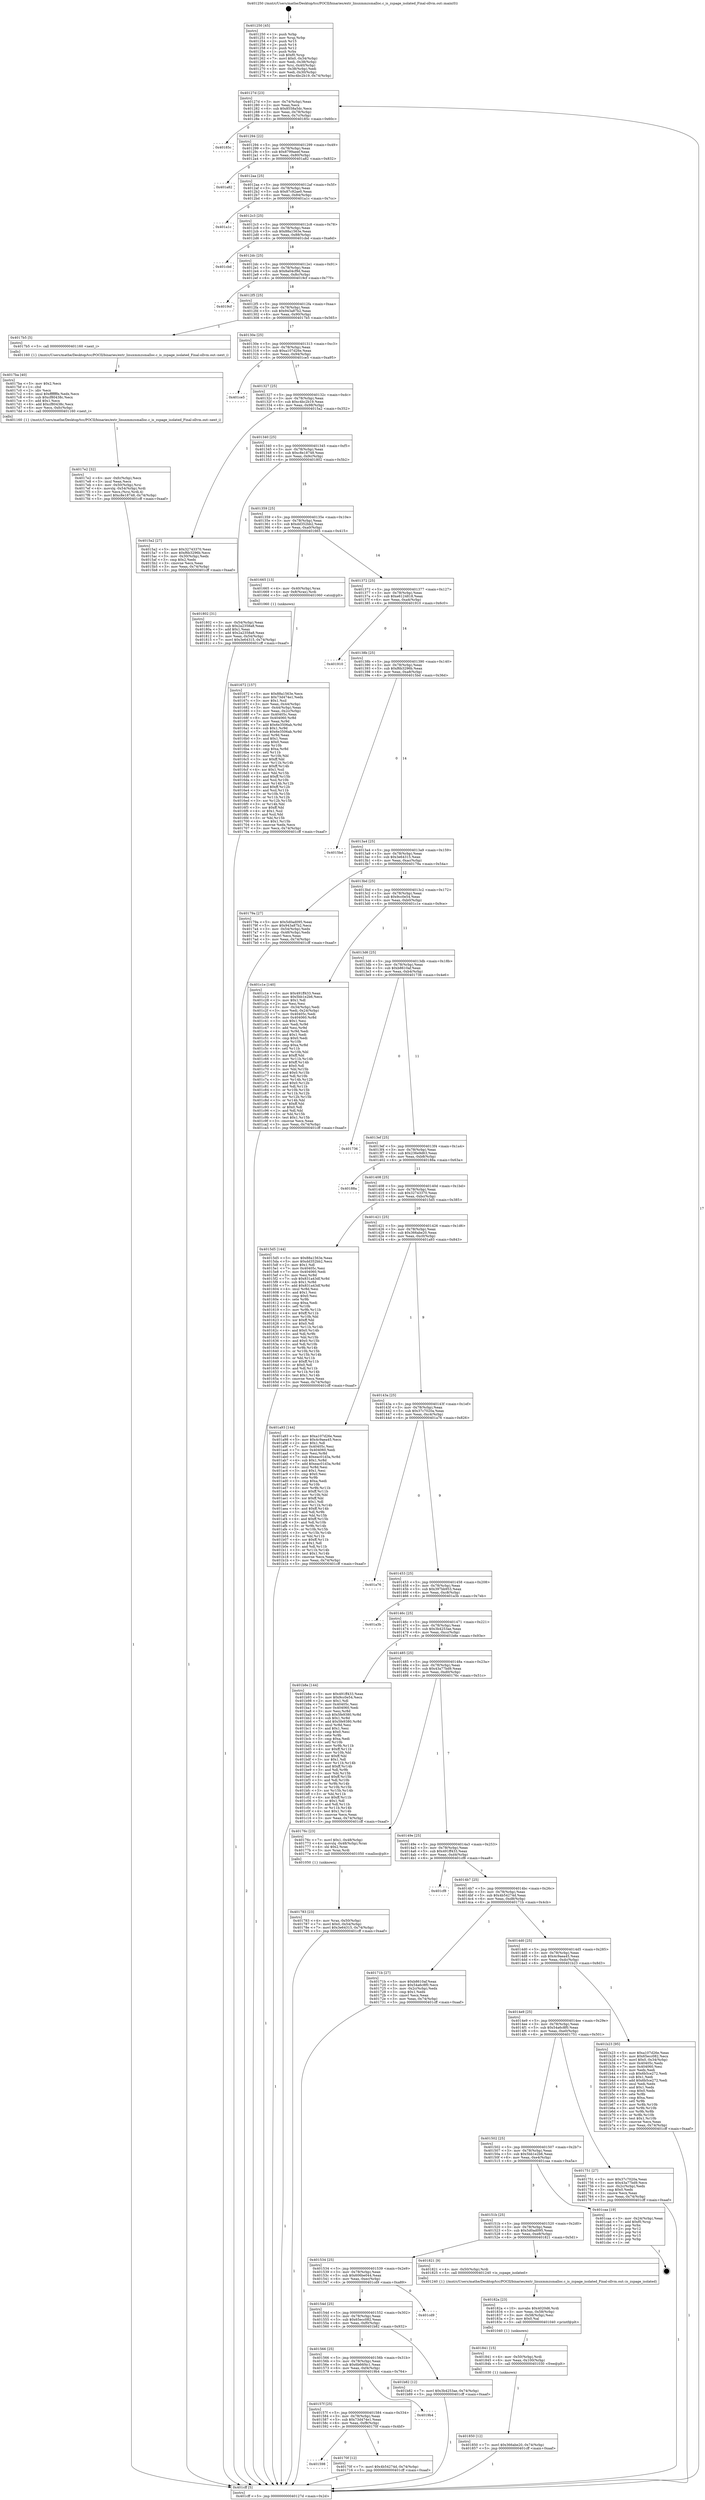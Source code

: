 digraph "0x401250" {
  label = "0x401250 (/mnt/c/Users/mathe/Desktop/tcc/POCII/binaries/extr_linuxmmzsmalloc.c_is_zspage_isolated_Final-ollvm.out::main(0))"
  labelloc = "t"
  node[shape=record]

  Entry [label="",width=0.3,height=0.3,shape=circle,fillcolor=black,style=filled]
  "0x40127d" [label="{
     0x40127d [23]\l
     | [instrs]\l
     &nbsp;&nbsp;0x40127d \<+3\>: mov -0x74(%rbp),%eax\l
     &nbsp;&nbsp;0x401280 \<+2\>: mov %eax,%ecx\l
     &nbsp;&nbsp;0x401282 \<+6\>: sub $0x8558a5dc,%ecx\l
     &nbsp;&nbsp;0x401288 \<+3\>: mov %eax,-0x78(%rbp)\l
     &nbsp;&nbsp;0x40128b \<+3\>: mov %ecx,-0x7c(%rbp)\l
     &nbsp;&nbsp;0x40128e \<+6\>: je 000000000040185c \<main+0x60c\>\l
  }"]
  "0x40185c" [label="{
     0x40185c\l
  }", style=dashed]
  "0x401294" [label="{
     0x401294 [22]\l
     | [instrs]\l
     &nbsp;&nbsp;0x401294 \<+5\>: jmp 0000000000401299 \<main+0x49\>\l
     &nbsp;&nbsp;0x401299 \<+3\>: mov -0x78(%rbp),%eax\l
     &nbsp;&nbsp;0x40129c \<+5\>: sub $0x8799aeef,%eax\l
     &nbsp;&nbsp;0x4012a1 \<+3\>: mov %eax,-0x80(%rbp)\l
     &nbsp;&nbsp;0x4012a4 \<+6\>: je 0000000000401a82 \<main+0x832\>\l
  }"]
  Exit [label="",width=0.3,height=0.3,shape=circle,fillcolor=black,style=filled,peripheries=2]
  "0x401a82" [label="{
     0x401a82\l
  }", style=dashed]
  "0x4012aa" [label="{
     0x4012aa [25]\l
     | [instrs]\l
     &nbsp;&nbsp;0x4012aa \<+5\>: jmp 00000000004012af \<main+0x5f\>\l
     &nbsp;&nbsp;0x4012af \<+3\>: mov -0x78(%rbp),%eax\l
     &nbsp;&nbsp;0x4012b2 \<+5\>: sub $0x87c92ae0,%eax\l
     &nbsp;&nbsp;0x4012b7 \<+6\>: mov %eax,-0x84(%rbp)\l
     &nbsp;&nbsp;0x4012bd \<+6\>: je 0000000000401a1c \<main+0x7cc\>\l
  }"]
  "0x401850" [label="{
     0x401850 [12]\l
     | [instrs]\l
     &nbsp;&nbsp;0x401850 \<+7\>: movl $0x366abe20,-0x74(%rbp)\l
     &nbsp;&nbsp;0x401857 \<+5\>: jmp 0000000000401cff \<main+0xaaf\>\l
  }"]
  "0x401a1c" [label="{
     0x401a1c\l
  }", style=dashed]
  "0x4012c3" [label="{
     0x4012c3 [25]\l
     | [instrs]\l
     &nbsp;&nbsp;0x4012c3 \<+5\>: jmp 00000000004012c8 \<main+0x78\>\l
     &nbsp;&nbsp;0x4012c8 \<+3\>: mov -0x78(%rbp),%eax\l
     &nbsp;&nbsp;0x4012cb \<+5\>: sub $0x88a1563e,%eax\l
     &nbsp;&nbsp;0x4012d0 \<+6\>: mov %eax,-0x88(%rbp)\l
     &nbsp;&nbsp;0x4012d6 \<+6\>: je 0000000000401cbd \<main+0xa6d\>\l
  }"]
  "0x401841" [label="{
     0x401841 [15]\l
     | [instrs]\l
     &nbsp;&nbsp;0x401841 \<+4\>: mov -0x50(%rbp),%rdi\l
     &nbsp;&nbsp;0x401845 \<+6\>: mov %eax,-0x100(%rbp)\l
     &nbsp;&nbsp;0x40184b \<+5\>: call 0000000000401030 \<free@plt\>\l
     | [calls]\l
     &nbsp;&nbsp;0x401030 \{1\} (unknown)\l
  }"]
  "0x401cbd" [label="{
     0x401cbd\l
  }", style=dashed]
  "0x4012dc" [label="{
     0x4012dc [25]\l
     | [instrs]\l
     &nbsp;&nbsp;0x4012dc \<+5\>: jmp 00000000004012e1 \<main+0x91\>\l
     &nbsp;&nbsp;0x4012e1 \<+3\>: mov -0x78(%rbp),%eax\l
     &nbsp;&nbsp;0x4012e4 \<+5\>: sub $0x8a04cf9d,%eax\l
     &nbsp;&nbsp;0x4012e9 \<+6\>: mov %eax,-0x8c(%rbp)\l
     &nbsp;&nbsp;0x4012ef \<+6\>: je 00000000004019cf \<main+0x77f\>\l
  }"]
  "0x40182a" [label="{
     0x40182a [23]\l
     | [instrs]\l
     &nbsp;&nbsp;0x40182a \<+10\>: movabs $0x4020d6,%rdi\l
     &nbsp;&nbsp;0x401834 \<+3\>: mov %eax,-0x58(%rbp)\l
     &nbsp;&nbsp;0x401837 \<+3\>: mov -0x58(%rbp),%esi\l
     &nbsp;&nbsp;0x40183a \<+2\>: mov $0x0,%al\l
     &nbsp;&nbsp;0x40183c \<+5\>: call 0000000000401040 \<printf@plt\>\l
     | [calls]\l
     &nbsp;&nbsp;0x401040 \{1\} (unknown)\l
  }"]
  "0x4019cf" [label="{
     0x4019cf\l
  }", style=dashed]
  "0x4012f5" [label="{
     0x4012f5 [25]\l
     | [instrs]\l
     &nbsp;&nbsp;0x4012f5 \<+5\>: jmp 00000000004012fa \<main+0xaa\>\l
     &nbsp;&nbsp;0x4012fa \<+3\>: mov -0x78(%rbp),%eax\l
     &nbsp;&nbsp;0x4012fd \<+5\>: sub $0x943a87b2,%eax\l
     &nbsp;&nbsp;0x401302 \<+6\>: mov %eax,-0x90(%rbp)\l
     &nbsp;&nbsp;0x401308 \<+6\>: je 00000000004017b5 \<main+0x565\>\l
  }"]
  "0x4017e2" [label="{
     0x4017e2 [32]\l
     | [instrs]\l
     &nbsp;&nbsp;0x4017e2 \<+6\>: mov -0xfc(%rbp),%ecx\l
     &nbsp;&nbsp;0x4017e8 \<+3\>: imul %eax,%ecx\l
     &nbsp;&nbsp;0x4017eb \<+4\>: mov -0x50(%rbp),%rsi\l
     &nbsp;&nbsp;0x4017ef \<+4\>: movslq -0x54(%rbp),%rdi\l
     &nbsp;&nbsp;0x4017f3 \<+3\>: mov %ecx,(%rsi,%rdi,4)\l
     &nbsp;&nbsp;0x4017f6 \<+7\>: movl $0xc8e18748,-0x74(%rbp)\l
     &nbsp;&nbsp;0x4017fd \<+5\>: jmp 0000000000401cff \<main+0xaaf\>\l
  }"]
  "0x4017b5" [label="{
     0x4017b5 [5]\l
     | [instrs]\l
     &nbsp;&nbsp;0x4017b5 \<+5\>: call 0000000000401160 \<next_i\>\l
     | [calls]\l
     &nbsp;&nbsp;0x401160 \{1\} (/mnt/c/Users/mathe/Desktop/tcc/POCII/binaries/extr_linuxmmzsmalloc.c_is_zspage_isolated_Final-ollvm.out::next_i)\l
  }"]
  "0x40130e" [label="{
     0x40130e [25]\l
     | [instrs]\l
     &nbsp;&nbsp;0x40130e \<+5\>: jmp 0000000000401313 \<main+0xc3\>\l
     &nbsp;&nbsp;0x401313 \<+3\>: mov -0x78(%rbp),%eax\l
     &nbsp;&nbsp;0x401316 \<+5\>: sub $0xa107d26e,%eax\l
     &nbsp;&nbsp;0x40131b \<+6\>: mov %eax,-0x94(%rbp)\l
     &nbsp;&nbsp;0x401321 \<+6\>: je 0000000000401ce5 \<main+0xa95\>\l
  }"]
  "0x4017ba" [label="{
     0x4017ba [40]\l
     | [instrs]\l
     &nbsp;&nbsp;0x4017ba \<+5\>: mov $0x2,%ecx\l
     &nbsp;&nbsp;0x4017bf \<+1\>: cltd\l
     &nbsp;&nbsp;0x4017c0 \<+2\>: idiv %ecx\l
     &nbsp;&nbsp;0x4017c2 \<+6\>: imul $0xfffffffe,%edx,%ecx\l
     &nbsp;&nbsp;0x4017c8 \<+6\>: sub $0xcf80438c,%ecx\l
     &nbsp;&nbsp;0x4017ce \<+3\>: add $0x1,%ecx\l
     &nbsp;&nbsp;0x4017d1 \<+6\>: add $0xcf80438c,%ecx\l
     &nbsp;&nbsp;0x4017d7 \<+6\>: mov %ecx,-0xfc(%rbp)\l
     &nbsp;&nbsp;0x4017dd \<+5\>: call 0000000000401160 \<next_i\>\l
     | [calls]\l
     &nbsp;&nbsp;0x401160 \{1\} (/mnt/c/Users/mathe/Desktop/tcc/POCII/binaries/extr_linuxmmzsmalloc.c_is_zspage_isolated_Final-ollvm.out::next_i)\l
  }"]
  "0x401ce5" [label="{
     0x401ce5\l
  }", style=dashed]
  "0x401327" [label="{
     0x401327 [25]\l
     | [instrs]\l
     &nbsp;&nbsp;0x401327 \<+5\>: jmp 000000000040132c \<main+0xdc\>\l
     &nbsp;&nbsp;0x40132c \<+3\>: mov -0x78(%rbp),%eax\l
     &nbsp;&nbsp;0x40132f \<+5\>: sub $0xc4bc2b19,%eax\l
     &nbsp;&nbsp;0x401334 \<+6\>: mov %eax,-0x98(%rbp)\l
     &nbsp;&nbsp;0x40133a \<+6\>: je 00000000004015a2 \<main+0x352\>\l
  }"]
  "0x401783" [label="{
     0x401783 [23]\l
     | [instrs]\l
     &nbsp;&nbsp;0x401783 \<+4\>: mov %rax,-0x50(%rbp)\l
     &nbsp;&nbsp;0x401787 \<+7\>: movl $0x0,-0x54(%rbp)\l
     &nbsp;&nbsp;0x40178e \<+7\>: movl $0x3e64315,-0x74(%rbp)\l
     &nbsp;&nbsp;0x401795 \<+5\>: jmp 0000000000401cff \<main+0xaaf\>\l
  }"]
  "0x4015a2" [label="{
     0x4015a2 [27]\l
     | [instrs]\l
     &nbsp;&nbsp;0x4015a2 \<+5\>: mov $0x32743370,%eax\l
     &nbsp;&nbsp;0x4015a7 \<+5\>: mov $0xf6b3296b,%ecx\l
     &nbsp;&nbsp;0x4015ac \<+3\>: mov -0x30(%rbp),%edx\l
     &nbsp;&nbsp;0x4015af \<+3\>: cmp $0x2,%edx\l
     &nbsp;&nbsp;0x4015b2 \<+3\>: cmovne %ecx,%eax\l
     &nbsp;&nbsp;0x4015b5 \<+3\>: mov %eax,-0x74(%rbp)\l
     &nbsp;&nbsp;0x4015b8 \<+5\>: jmp 0000000000401cff \<main+0xaaf\>\l
  }"]
  "0x401340" [label="{
     0x401340 [25]\l
     | [instrs]\l
     &nbsp;&nbsp;0x401340 \<+5\>: jmp 0000000000401345 \<main+0xf5\>\l
     &nbsp;&nbsp;0x401345 \<+3\>: mov -0x78(%rbp),%eax\l
     &nbsp;&nbsp;0x401348 \<+5\>: sub $0xc8e18748,%eax\l
     &nbsp;&nbsp;0x40134d \<+6\>: mov %eax,-0x9c(%rbp)\l
     &nbsp;&nbsp;0x401353 \<+6\>: je 0000000000401802 \<main+0x5b2\>\l
  }"]
  "0x401cff" [label="{
     0x401cff [5]\l
     | [instrs]\l
     &nbsp;&nbsp;0x401cff \<+5\>: jmp 000000000040127d \<main+0x2d\>\l
  }"]
  "0x401250" [label="{
     0x401250 [45]\l
     | [instrs]\l
     &nbsp;&nbsp;0x401250 \<+1\>: push %rbp\l
     &nbsp;&nbsp;0x401251 \<+3\>: mov %rsp,%rbp\l
     &nbsp;&nbsp;0x401254 \<+2\>: push %r15\l
     &nbsp;&nbsp;0x401256 \<+2\>: push %r14\l
     &nbsp;&nbsp;0x401258 \<+2\>: push %r12\l
     &nbsp;&nbsp;0x40125a \<+1\>: push %rbx\l
     &nbsp;&nbsp;0x40125b \<+7\>: sub $0xf0,%rsp\l
     &nbsp;&nbsp;0x401262 \<+7\>: movl $0x0,-0x34(%rbp)\l
     &nbsp;&nbsp;0x401269 \<+3\>: mov %edi,-0x38(%rbp)\l
     &nbsp;&nbsp;0x40126c \<+4\>: mov %rsi,-0x40(%rbp)\l
     &nbsp;&nbsp;0x401270 \<+3\>: mov -0x38(%rbp),%edi\l
     &nbsp;&nbsp;0x401273 \<+3\>: mov %edi,-0x30(%rbp)\l
     &nbsp;&nbsp;0x401276 \<+7\>: movl $0xc4bc2b19,-0x74(%rbp)\l
  }"]
  "0x401598" [label="{
     0x401598\l
  }", style=dashed]
  "0x401802" [label="{
     0x401802 [31]\l
     | [instrs]\l
     &nbsp;&nbsp;0x401802 \<+3\>: mov -0x54(%rbp),%eax\l
     &nbsp;&nbsp;0x401805 \<+5\>: sub $0x2a2358a8,%eax\l
     &nbsp;&nbsp;0x40180a \<+3\>: add $0x1,%eax\l
     &nbsp;&nbsp;0x40180d \<+5\>: add $0x2a2358a8,%eax\l
     &nbsp;&nbsp;0x401812 \<+3\>: mov %eax,-0x54(%rbp)\l
     &nbsp;&nbsp;0x401815 \<+7\>: movl $0x3e64315,-0x74(%rbp)\l
     &nbsp;&nbsp;0x40181c \<+5\>: jmp 0000000000401cff \<main+0xaaf\>\l
  }"]
  "0x401359" [label="{
     0x401359 [25]\l
     | [instrs]\l
     &nbsp;&nbsp;0x401359 \<+5\>: jmp 000000000040135e \<main+0x10e\>\l
     &nbsp;&nbsp;0x40135e \<+3\>: mov -0x78(%rbp),%eax\l
     &nbsp;&nbsp;0x401361 \<+5\>: sub $0xdd352bb2,%eax\l
     &nbsp;&nbsp;0x401366 \<+6\>: mov %eax,-0xa0(%rbp)\l
     &nbsp;&nbsp;0x40136c \<+6\>: je 0000000000401665 \<main+0x415\>\l
  }"]
  "0x40170f" [label="{
     0x40170f [12]\l
     | [instrs]\l
     &nbsp;&nbsp;0x40170f \<+7\>: movl $0x4b54274d,-0x74(%rbp)\l
     &nbsp;&nbsp;0x401716 \<+5\>: jmp 0000000000401cff \<main+0xaaf\>\l
  }"]
  "0x401665" [label="{
     0x401665 [13]\l
     | [instrs]\l
     &nbsp;&nbsp;0x401665 \<+4\>: mov -0x40(%rbp),%rax\l
     &nbsp;&nbsp;0x401669 \<+4\>: mov 0x8(%rax),%rdi\l
     &nbsp;&nbsp;0x40166d \<+5\>: call 0000000000401060 \<atoi@plt\>\l
     | [calls]\l
     &nbsp;&nbsp;0x401060 \{1\} (unknown)\l
  }"]
  "0x401372" [label="{
     0x401372 [25]\l
     | [instrs]\l
     &nbsp;&nbsp;0x401372 \<+5\>: jmp 0000000000401377 \<main+0x127\>\l
     &nbsp;&nbsp;0x401377 \<+3\>: mov -0x78(%rbp),%eax\l
     &nbsp;&nbsp;0x40137a \<+5\>: sub $0xe6124818,%eax\l
     &nbsp;&nbsp;0x40137f \<+6\>: mov %eax,-0xa4(%rbp)\l
     &nbsp;&nbsp;0x401385 \<+6\>: je 0000000000401910 \<main+0x6c0\>\l
  }"]
  "0x40157f" [label="{
     0x40157f [25]\l
     | [instrs]\l
     &nbsp;&nbsp;0x40157f \<+5\>: jmp 0000000000401584 \<main+0x334\>\l
     &nbsp;&nbsp;0x401584 \<+3\>: mov -0x78(%rbp),%eax\l
     &nbsp;&nbsp;0x401587 \<+5\>: sub $0x73d474e1,%eax\l
     &nbsp;&nbsp;0x40158c \<+6\>: mov %eax,-0xf8(%rbp)\l
     &nbsp;&nbsp;0x401592 \<+6\>: je 000000000040170f \<main+0x4bf\>\l
  }"]
  "0x401910" [label="{
     0x401910\l
  }", style=dashed]
  "0x40138b" [label="{
     0x40138b [25]\l
     | [instrs]\l
     &nbsp;&nbsp;0x40138b \<+5\>: jmp 0000000000401390 \<main+0x140\>\l
     &nbsp;&nbsp;0x401390 \<+3\>: mov -0x78(%rbp),%eax\l
     &nbsp;&nbsp;0x401393 \<+5\>: sub $0xf6b3296b,%eax\l
     &nbsp;&nbsp;0x401398 \<+6\>: mov %eax,-0xa8(%rbp)\l
     &nbsp;&nbsp;0x40139e \<+6\>: je 00000000004015bd \<main+0x36d\>\l
  }"]
  "0x4019b4" [label="{
     0x4019b4\l
  }", style=dashed]
  "0x4015bd" [label="{
     0x4015bd\l
  }", style=dashed]
  "0x4013a4" [label="{
     0x4013a4 [25]\l
     | [instrs]\l
     &nbsp;&nbsp;0x4013a4 \<+5\>: jmp 00000000004013a9 \<main+0x159\>\l
     &nbsp;&nbsp;0x4013a9 \<+3\>: mov -0x78(%rbp),%eax\l
     &nbsp;&nbsp;0x4013ac \<+5\>: sub $0x3e64315,%eax\l
     &nbsp;&nbsp;0x4013b1 \<+6\>: mov %eax,-0xac(%rbp)\l
     &nbsp;&nbsp;0x4013b7 \<+6\>: je 000000000040179a \<main+0x54a\>\l
  }"]
  "0x401566" [label="{
     0x401566 [25]\l
     | [instrs]\l
     &nbsp;&nbsp;0x401566 \<+5\>: jmp 000000000040156b \<main+0x31b\>\l
     &nbsp;&nbsp;0x40156b \<+3\>: mov -0x78(%rbp),%eax\l
     &nbsp;&nbsp;0x40156e \<+5\>: sub $0x6b66f4c1,%eax\l
     &nbsp;&nbsp;0x401573 \<+6\>: mov %eax,-0xf4(%rbp)\l
     &nbsp;&nbsp;0x401579 \<+6\>: je 00000000004019b4 \<main+0x764\>\l
  }"]
  "0x40179a" [label="{
     0x40179a [27]\l
     | [instrs]\l
     &nbsp;&nbsp;0x40179a \<+5\>: mov $0x5d0ad095,%eax\l
     &nbsp;&nbsp;0x40179f \<+5\>: mov $0x943a87b2,%ecx\l
     &nbsp;&nbsp;0x4017a4 \<+3\>: mov -0x54(%rbp),%edx\l
     &nbsp;&nbsp;0x4017a7 \<+3\>: cmp -0x48(%rbp),%edx\l
     &nbsp;&nbsp;0x4017aa \<+3\>: cmovl %ecx,%eax\l
     &nbsp;&nbsp;0x4017ad \<+3\>: mov %eax,-0x74(%rbp)\l
     &nbsp;&nbsp;0x4017b0 \<+5\>: jmp 0000000000401cff \<main+0xaaf\>\l
  }"]
  "0x4013bd" [label="{
     0x4013bd [25]\l
     | [instrs]\l
     &nbsp;&nbsp;0x4013bd \<+5\>: jmp 00000000004013c2 \<main+0x172\>\l
     &nbsp;&nbsp;0x4013c2 \<+3\>: mov -0x78(%rbp),%eax\l
     &nbsp;&nbsp;0x4013c5 \<+5\>: sub $0x9cc0e54,%eax\l
     &nbsp;&nbsp;0x4013ca \<+6\>: mov %eax,-0xb0(%rbp)\l
     &nbsp;&nbsp;0x4013d0 \<+6\>: je 0000000000401c1e \<main+0x9ce\>\l
  }"]
  "0x401b82" [label="{
     0x401b82 [12]\l
     | [instrs]\l
     &nbsp;&nbsp;0x401b82 \<+7\>: movl $0x3b4253ae,-0x74(%rbp)\l
     &nbsp;&nbsp;0x401b89 \<+5\>: jmp 0000000000401cff \<main+0xaaf\>\l
  }"]
  "0x401c1e" [label="{
     0x401c1e [140]\l
     | [instrs]\l
     &nbsp;&nbsp;0x401c1e \<+5\>: mov $0x491ff433,%eax\l
     &nbsp;&nbsp;0x401c23 \<+5\>: mov $0x5bb1e2b6,%ecx\l
     &nbsp;&nbsp;0x401c28 \<+2\>: mov $0x1,%dl\l
     &nbsp;&nbsp;0x401c2a \<+2\>: xor %esi,%esi\l
     &nbsp;&nbsp;0x401c2c \<+3\>: mov -0x34(%rbp),%edi\l
     &nbsp;&nbsp;0x401c2f \<+3\>: mov %edi,-0x24(%rbp)\l
     &nbsp;&nbsp;0x401c32 \<+7\>: mov 0x40405c,%edi\l
     &nbsp;&nbsp;0x401c39 \<+8\>: mov 0x404060,%r8d\l
     &nbsp;&nbsp;0x401c41 \<+3\>: sub $0x1,%esi\l
     &nbsp;&nbsp;0x401c44 \<+3\>: mov %edi,%r9d\l
     &nbsp;&nbsp;0x401c47 \<+3\>: add %esi,%r9d\l
     &nbsp;&nbsp;0x401c4a \<+4\>: imul %r9d,%edi\l
     &nbsp;&nbsp;0x401c4e \<+3\>: and $0x1,%edi\l
     &nbsp;&nbsp;0x401c51 \<+3\>: cmp $0x0,%edi\l
     &nbsp;&nbsp;0x401c54 \<+4\>: sete %r10b\l
     &nbsp;&nbsp;0x401c58 \<+4\>: cmp $0xa,%r8d\l
     &nbsp;&nbsp;0x401c5c \<+4\>: setl %r11b\l
     &nbsp;&nbsp;0x401c60 \<+3\>: mov %r10b,%bl\l
     &nbsp;&nbsp;0x401c63 \<+3\>: xor $0xff,%bl\l
     &nbsp;&nbsp;0x401c66 \<+3\>: mov %r11b,%r14b\l
     &nbsp;&nbsp;0x401c69 \<+4\>: xor $0xff,%r14b\l
     &nbsp;&nbsp;0x401c6d \<+3\>: xor $0x0,%dl\l
     &nbsp;&nbsp;0x401c70 \<+3\>: mov %bl,%r15b\l
     &nbsp;&nbsp;0x401c73 \<+4\>: and $0x0,%r15b\l
     &nbsp;&nbsp;0x401c77 \<+3\>: and %dl,%r10b\l
     &nbsp;&nbsp;0x401c7a \<+3\>: mov %r14b,%r12b\l
     &nbsp;&nbsp;0x401c7d \<+4\>: and $0x0,%r12b\l
     &nbsp;&nbsp;0x401c81 \<+3\>: and %dl,%r11b\l
     &nbsp;&nbsp;0x401c84 \<+3\>: or %r10b,%r15b\l
     &nbsp;&nbsp;0x401c87 \<+3\>: or %r11b,%r12b\l
     &nbsp;&nbsp;0x401c8a \<+3\>: xor %r12b,%r15b\l
     &nbsp;&nbsp;0x401c8d \<+3\>: or %r14b,%bl\l
     &nbsp;&nbsp;0x401c90 \<+3\>: xor $0xff,%bl\l
     &nbsp;&nbsp;0x401c93 \<+3\>: or $0x0,%dl\l
     &nbsp;&nbsp;0x401c96 \<+2\>: and %dl,%bl\l
     &nbsp;&nbsp;0x401c98 \<+3\>: or %bl,%r15b\l
     &nbsp;&nbsp;0x401c9b \<+4\>: test $0x1,%r15b\l
     &nbsp;&nbsp;0x401c9f \<+3\>: cmovne %ecx,%eax\l
     &nbsp;&nbsp;0x401ca2 \<+3\>: mov %eax,-0x74(%rbp)\l
     &nbsp;&nbsp;0x401ca5 \<+5\>: jmp 0000000000401cff \<main+0xaaf\>\l
  }"]
  "0x4013d6" [label="{
     0x4013d6 [25]\l
     | [instrs]\l
     &nbsp;&nbsp;0x4013d6 \<+5\>: jmp 00000000004013db \<main+0x18b\>\l
     &nbsp;&nbsp;0x4013db \<+3\>: mov -0x78(%rbp),%eax\l
     &nbsp;&nbsp;0x4013de \<+5\>: sub $0xb8610af,%eax\l
     &nbsp;&nbsp;0x4013e3 \<+6\>: mov %eax,-0xb4(%rbp)\l
     &nbsp;&nbsp;0x4013e9 \<+6\>: je 0000000000401736 \<main+0x4e6\>\l
  }"]
  "0x40154d" [label="{
     0x40154d [25]\l
     | [instrs]\l
     &nbsp;&nbsp;0x40154d \<+5\>: jmp 0000000000401552 \<main+0x302\>\l
     &nbsp;&nbsp;0x401552 \<+3\>: mov -0x78(%rbp),%eax\l
     &nbsp;&nbsp;0x401555 \<+5\>: sub $0x65ecc082,%eax\l
     &nbsp;&nbsp;0x40155a \<+6\>: mov %eax,-0xf0(%rbp)\l
     &nbsp;&nbsp;0x401560 \<+6\>: je 0000000000401b82 \<main+0x932\>\l
  }"]
  "0x401736" [label="{
     0x401736\l
  }", style=dashed]
  "0x4013ef" [label="{
     0x4013ef [25]\l
     | [instrs]\l
     &nbsp;&nbsp;0x4013ef \<+5\>: jmp 00000000004013f4 \<main+0x1a4\>\l
     &nbsp;&nbsp;0x4013f4 \<+3\>: mov -0x78(%rbp),%eax\l
     &nbsp;&nbsp;0x4013f7 \<+5\>: sub $0x236e9d63,%eax\l
     &nbsp;&nbsp;0x4013fc \<+6\>: mov %eax,-0xb8(%rbp)\l
     &nbsp;&nbsp;0x401402 \<+6\>: je 000000000040188a \<main+0x63a\>\l
  }"]
  "0x401cd9" [label="{
     0x401cd9\l
  }", style=dashed]
  "0x40188a" [label="{
     0x40188a\l
  }", style=dashed]
  "0x401408" [label="{
     0x401408 [25]\l
     | [instrs]\l
     &nbsp;&nbsp;0x401408 \<+5\>: jmp 000000000040140d \<main+0x1bd\>\l
     &nbsp;&nbsp;0x40140d \<+3\>: mov -0x78(%rbp),%eax\l
     &nbsp;&nbsp;0x401410 \<+5\>: sub $0x32743370,%eax\l
     &nbsp;&nbsp;0x401415 \<+6\>: mov %eax,-0xbc(%rbp)\l
     &nbsp;&nbsp;0x40141b \<+6\>: je 00000000004015d5 \<main+0x385\>\l
  }"]
  "0x401534" [label="{
     0x401534 [25]\l
     | [instrs]\l
     &nbsp;&nbsp;0x401534 \<+5\>: jmp 0000000000401539 \<main+0x2e9\>\l
     &nbsp;&nbsp;0x401539 \<+3\>: mov -0x78(%rbp),%eax\l
     &nbsp;&nbsp;0x40153c \<+5\>: sub $0x606be044,%eax\l
     &nbsp;&nbsp;0x401541 \<+6\>: mov %eax,-0xec(%rbp)\l
     &nbsp;&nbsp;0x401547 \<+6\>: je 0000000000401cd9 \<main+0xa89\>\l
  }"]
  "0x4015d5" [label="{
     0x4015d5 [144]\l
     | [instrs]\l
     &nbsp;&nbsp;0x4015d5 \<+5\>: mov $0x88a1563e,%eax\l
     &nbsp;&nbsp;0x4015da \<+5\>: mov $0xdd352bb2,%ecx\l
     &nbsp;&nbsp;0x4015df \<+2\>: mov $0x1,%dl\l
     &nbsp;&nbsp;0x4015e1 \<+7\>: mov 0x40405c,%esi\l
     &nbsp;&nbsp;0x4015e8 \<+7\>: mov 0x404060,%edi\l
     &nbsp;&nbsp;0x4015ef \<+3\>: mov %esi,%r8d\l
     &nbsp;&nbsp;0x4015f2 \<+7\>: sub $0x831a43df,%r8d\l
     &nbsp;&nbsp;0x4015f9 \<+4\>: sub $0x1,%r8d\l
     &nbsp;&nbsp;0x4015fd \<+7\>: add $0x831a43df,%r8d\l
     &nbsp;&nbsp;0x401604 \<+4\>: imul %r8d,%esi\l
     &nbsp;&nbsp;0x401608 \<+3\>: and $0x1,%esi\l
     &nbsp;&nbsp;0x40160b \<+3\>: cmp $0x0,%esi\l
     &nbsp;&nbsp;0x40160e \<+4\>: sete %r9b\l
     &nbsp;&nbsp;0x401612 \<+3\>: cmp $0xa,%edi\l
     &nbsp;&nbsp;0x401615 \<+4\>: setl %r10b\l
     &nbsp;&nbsp;0x401619 \<+3\>: mov %r9b,%r11b\l
     &nbsp;&nbsp;0x40161c \<+4\>: xor $0xff,%r11b\l
     &nbsp;&nbsp;0x401620 \<+3\>: mov %r10b,%bl\l
     &nbsp;&nbsp;0x401623 \<+3\>: xor $0xff,%bl\l
     &nbsp;&nbsp;0x401626 \<+3\>: xor $0x0,%dl\l
     &nbsp;&nbsp;0x401629 \<+3\>: mov %r11b,%r14b\l
     &nbsp;&nbsp;0x40162c \<+4\>: and $0x0,%r14b\l
     &nbsp;&nbsp;0x401630 \<+3\>: and %dl,%r9b\l
     &nbsp;&nbsp;0x401633 \<+3\>: mov %bl,%r15b\l
     &nbsp;&nbsp;0x401636 \<+4\>: and $0x0,%r15b\l
     &nbsp;&nbsp;0x40163a \<+3\>: and %dl,%r10b\l
     &nbsp;&nbsp;0x40163d \<+3\>: or %r9b,%r14b\l
     &nbsp;&nbsp;0x401640 \<+3\>: or %r10b,%r15b\l
     &nbsp;&nbsp;0x401643 \<+3\>: xor %r15b,%r14b\l
     &nbsp;&nbsp;0x401646 \<+3\>: or %bl,%r11b\l
     &nbsp;&nbsp;0x401649 \<+4\>: xor $0xff,%r11b\l
     &nbsp;&nbsp;0x40164d \<+3\>: or $0x0,%dl\l
     &nbsp;&nbsp;0x401650 \<+3\>: and %dl,%r11b\l
     &nbsp;&nbsp;0x401653 \<+3\>: or %r11b,%r14b\l
     &nbsp;&nbsp;0x401656 \<+4\>: test $0x1,%r14b\l
     &nbsp;&nbsp;0x40165a \<+3\>: cmovne %ecx,%eax\l
     &nbsp;&nbsp;0x40165d \<+3\>: mov %eax,-0x74(%rbp)\l
     &nbsp;&nbsp;0x401660 \<+5\>: jmp 0000000000401cff \<main+0xaaf\>\l
  }"]
  "0x401421" [label="{
     0x401421 [25]\l
     | [instrs]\l
     &nbsp;&nbsp;0x401421 \<+5\>: jmp 0000000000401426 \<main+0x1d6\>\l
     &nbsp;&nbsp;0x401426 \<+3\>: mov -0x78(%rbp),%eax\l
     &nbsp;&nbsp;0x401429 \<+5\>: sub $0x366abe20,%eax\l
     &nbsp;&nbsp;0x40142e \<+6\>: mov %eax,-0xc0(%rbp)\l
     &nbsp;&nbsp;0x401434 \<+6\>: je 0000000000401a93 \<main+0x843\>\l
  }"]
  "0x401672" [label="{
     0x401672 [157]\l
     | [instrs]\l
     &nbsp;&nbsp;0x401672 \<+5\>: mov $0x88a1563e,%ecx\l
     &nbsp;&nbsp;0x401677 \<+5\>: mov $0x73d474e1,%edx\l
     &nbsp;&nbsp;0x40167c \<+3\>: mov $0x1,%sil\l
     &nbsp;&nbsp;0x40167f \<+3\>: mov %eax,-0x44(%rbp)\l
     &nbsp;&nbsp;0x401682 \<+3\>: mov -0x44(%rbp),%eax\l
     &nbsp;&nbsp;0x401685 \<+3\>: mov %eax,-0x2c(%rbp)\l
     &nbsp;&nbsp;0x401688 \<+7\>: mov 0x40405c,%eax\l
     &nbsp;&nbsp;0x40168f \<+8\>: mov 0x404060,%r8d\l
     &nbsp;&nbsp;0x401697 \<+3\>: mov %eax,%r9d\l
     &nbsp;&nbsp;0x40169a \<+7\>: add $0x6e3506ab,%r9d\l
     &nbsp;&nbsp;0x4016a1 \<+4\>: sub $0x1,%r9d\l
     &nbsp;&nbsp;0x4016a5 \<+7\>: sub $0x6e3506ab,%r9d\l
     &nbsp;&nbsp;0x4016ac \<+4\>: imul %r9d,%eax\l
     &nbsp;&nbsp;0x4016b0 \<+3\>: and $0x1,%eax\l
     &nbsp;&nbsp;0x4016b3 \<+3\>: cmp $0x0,%eax\l
     &nbsp;&nbsp;0x4016b6 \<+4\>: sete %r10b\l
     &nbsp;&nbsp;0x4016ba \<+4\>: cmp $0xa,%r8d\l
     &nbsp;&nbsp;0x4016be \<+4\>: setl %r11b\l
     &nbsp;&nbsp;0x4016c2 \<+3\>: mov %r10b,%bl\l
     &nbsp;&nbsp;0x4016c5 \<+3\>: xor $0xff,%bl\l
     &nbsp;&nbsp;0x4016c8 \<+3\>: mov %r11b,%r14b\l
     &nbsp;&nbsp;0x4016cb \<+4\>: xor $0xff,%r14b\l
     &nbsp;&nbsp;0x4016cf \<+4\>: xor $0x1,%sil\l
     &nbsp;&nbsp;0x4016d3 \<+3\>: mov %bl,%r15b\l
     &nbsp;&nbsp;0x4016d6 \<+4\>: and $0xff,%r15b\l
     &nbsp;&nbsp;0x4016da \<+3\>: and %sil,%r10b\l
     &nbsp;&nbsp;0x4016dd \<+3\>: mov %r14b,%r12b\l
     &nbsp;&nbsp;0x4016e0 \<+4\>: and $0xff,%r12b\l
     &nbsp;&nbsp;0x4016e4 \<+3\>: and %sil,%r11b\l
     &nbsp;&nbsp;0x4016e7 \<+3\>: or %r10b,%r15b\l
     &nbsp;&nbsp;0x4016ea \<+3\>: or %r11b,%r12b\l
     &nbsp;&nbsp;0x4016ed \<+3\>: xor %r12b,%r15b\l
     &nbsp;&nbsp;0x4016f0 \<+3\>: or %r14b,%bl\l
     &nbsp;&nbsp;0x4016f3 \<+3\>: xor $0xff,%bl\l
     &nbsp;&nbsp;0x4016f6 \<+4\>: or $0x1,%sil\l
     &nbsp;&nbsp;0x4016fa \<+3\>: and %sil,%bl\l
     &nbsp;&nbsp;0x4016fd \<+3\>: or %bl,%r15b\l
     &nbsp;&nbsp;0x401700 \<+4\>: test $0x1,%r15b\l
     &nbsp;&nbsp;0x401704 \<+3\>: cmovne %edx,%ecx\l
     &nbsp;&nbsp;0x401707 \<+3\>: mov %ecx,-0x74(%rbp)\l
     &nbsp;&nbsp;0x40170a \<+5\>: jmp 0000000000401cff \<main+0xaaf\>\l
  }"]
  "0x401821" [label="{
     0x401821 [9]\l
     | [instrs]\l
     &nbsp;&nbsp;0x401821 \<+4\>: mov -0x50(%rbp),%rdi\l
     &nbsp;&nbsp;0x401825 \<+5\>: call 0000000000401240 \<is_zspage_isolated\>\l
     | [calls]\l
     &nbsp;&nbsp;0x401240 \{1\} (/mnt/c/Users/mathe/Desktop/tcc/POCII/binaries/extr_linuxmmzsmalloc.c_is_zspage_isolated_Final-ollvm.out::is_zspage_isolated)\l
  }"]
  "0x401a93" [label="{
     0x401a93 [144]\l
     | [instrs]\l
     &nbsp;&nbsp;0x401a93 \<+5\>: mov $0xa107d26e,%eax\l
     &nbsp;&nbsp;0x401a98 \<+5\>: mov $0x4c9aea45,%ecx\l
     &nbsp;&nbsp;0x401a9d \<+2\>: mov $0x1,%dl\l
     &nbsp;&nbsp;0x401a9f \<+7\>: mov 0x40405c,%esi\l
     &nbsp;&nbsp;0x401aa6 \<+7\>: mov 0x404060,%edi\l
     &nbsp;&nbsp;0x401aad \<+3\>: mov %esi,%r8d\l
     &nbsp;&nbsp;0x401ab0 \<+7\>: sub $0xeac01d3a,%r8d\l
     &nbsp;&nbsp;0x401ab7 \<+4\>: sub $0x1,%r8d\l
     &nbsp;&nbsp;0x401abb \<+7\>: add $0xeac01d3a,%r8d\l
     &nbsp;&nbsp;0x401ac2 \<+4\>: imul %r8d,%esi\l
     &nbsp;&nbsp;0x401ac6 \<+3\>: and $0x1,%esi\l
     &nbsp;&nbsp;0x401ac9 \<+3\>: cmp $0x0,%esi\l
     &nbsp;&nbsp;0x401acc \<+4\>: sete %r9b\l
     &nbsp;&nbsp;0x401ad0 \<+3\>: cmp $0xa,%edi\l
     &nbsp;&nbsp;0x401ad3 \<+4\>: setl %r10b\l
     &nbsp;&nbsp;0x401ad7 \<+3\>: mov %r9b,%r11b\l
     &nbsp;&nbsp;0x401ada \<+4\>: xor $0xff,%r11b\l
     &nbsp;&nbsp;0x401ade \<+3\>: mov %r10b,%bl\l
     &nbsp;&nbsp;0x401ae1 \<+3\>: xor $0xff,%bl\l
     &nbsp;&nbsp;0x401ae4 \<+3\>: xor $0x1,%dl\l
     &nbsp;&nbsp;0x401ae7 \<+3\>: mov %r11b,%r14b\l
     &nbsp;&nbsp;0x401aea \<+4\>: and $0xff,%r14b\l
     &nbsp;&nbsp;0x401aee \<+3\>: and %dl,%r9b\l
     &nbsp;&nbsp;0x401af1 \<+3\>: mov %bl,%r15b\l
     &nbsp;&nbsp;0x401af4 \<+4\>: and $0xff,%r15b\l
     &nbsp;&nbsp;0x401af8 \<+3\>: and %dl,%r10b\l
     &nbsp;&nbsp;0x401afb \<+3\>: or %r9b,%r14b\l
     &nbsp;&nbsp;0x401afe \<+3\>: or %r10b,%r15b\l
     &nbsp;&nbsp;0x401b01 \<+3\>: xor %r15b,%r14b\l
     &nbsp;&nbsp;0x401b04 \<+3\>: or %bl,%r11b\l
     &nbsp;&nbsp;0x401b07 \<+4\>: xor $0xff,%r11b\l
     &nbsp;&nbsp;0x401b0b \<+3\>: or $0x1,%dl\l
     &nbsp;&nbsp;0x401b0e \<+3\>: and %dl,%r11b\l
     &nbsp;&nbsp;0x401b11 \<+3\>: or %r11b,%r14b\l
     &nbsp;&nbsp;0x401b14 \<+4\>: test $0x1,%r14b\l
     &nbsp;&nbsp;0x401b18 \<+3\>: cmovne %ecx,%eax\l
     &nbsp;&nbsp;0x401b1b \<+3\>: mov %eax,-0x74(%rbp)\l
     &nbsp;&nbsp;0x401b1e \<+5\>: jmp 0000000000401cff \<main+0xaaf\>\l
  }"]
  "0x40143a" [label="{
     0x40143a [25]\l
     | [instrs]\l
     &nbsp;&nbsp;0x40143a \<+5\>: jmp 000000000040143f \<main+0x1ef\>\l
     &nbsp;&nbsp;0x40143f \<+3\>: mov -0x78(%rbp),%eax\l
     &nbsp;&nbsp;0x401442 \<+5\>: sub $0x37c7020a,%eax\l
     &nbsp;&nbsp;0x401447 \<+6\>: mov %eax,-0xc4(%rbp)\l
     &nbsp;&nbsp;0x40144d \<+6\>: je 0000000000401a76 \<main+0x826\>\l
  }"]
  "0x40151b" [label="{
     0x40151b [25]\l
     | [instrs]\l
     &nbsp;&nbsp;0x40151b \<+5\>: jmp 0000000000401520 \<main+0x2d0\>\l
     &nbsp;&nbsp;0x401520 \<+3\>: mov -0x78(%rbp),%eax\l
     &nbsp;&nbsp;0x401523 \<+5\>: sub $0x5d0ad095,%eax\l
     &nbsp;&nbsp;0x401528 \<+6\>: mov %eax,-0xe8(%rbp)\l
     &nbsp;&nbsp;0x40152e \<+6\>: je 0000000000401821 \<main+0x5d1\>\l
  }"]
  "0x401a76" [label="{
     0x401a76\l
  }", style=dashed]
  "0x401453" [label="{
     0x401453 [25]\l
     | [instrs]\l
     &nbsp;&nbsp;0x401453 \<+5\>: jmp 0000000000401458 \<main+0x208\>\l
     &nbsp;&nbsp;0x401458 \<+3\>: mov -0x78(%rbp),%eax\l
     &nbsp;&nbsp;0x40145b \<+5\>: sub $0x397bb953,%eax\l
     &nbsp;&nbsp;0x401460 \<+6\>: mov %eax,-0xc8(%rbp)\l
     &nbsp;&nbsp;0x401466 \<+6\>: je 0000000000401a3b \<main+0x7eb\>\l
  }"]
  "0x401caa" [label="{
     0x401caa [19]\l
     | [instrs]\l
     &nbsp;&nbsp;0x401caa \<+3\>: mov -0x24(%rbp),%eax\l
     &nbsp;&nbsp;0x401cad \<+7\>: add $0xf0,%rsp\l
     &nbsp;&nbsp;0x401cb4 \<+1\>: pop %rbx\l
     &nbsp;&nbsp;0x401cb5 \<+2\>: pop %r12\l
     &nbsp;&nbsp;0x401cb7 \<+2\>: pop %r14\l
     &nbsp;&nbsp;0x401cb9 \<+2\>: pop %r15\l
     &nbsp;&nbsp;0x401cbb \<+1\>: pop %rbp\l
     &nbsp;&nbsp;0x401cbc \<+1\>: ret\l
  }"]
  "0x401a3b" [label="{
     0x401a3b\l
  }", style=dashed]
  "0x40146c" [label="{
     0x40146c [25]\l
     | [instrs]\l
     &nbsp;&nbsp;0x40146c \<+5\>: jmp 0000000000401471 \<main+0x221\>\l
     &nbsp;&nbsp;0x401471 \<+3\>: mov -0x78(%rbp),%eax\l
     &nbsp;&nbsp;0x401474 \<+5\>: sub $0x3b4253ae,%eax\l
     &nbsp;&nbsp;0x401479 \<+6\>: mov %eax,-0xcc(%rbp)\l
     &nbsp;&nbsp;0x40147f \<+6\>: je 0000000000401b8e \<main+0x93e\>\l
  }"]
  "0x401502" [label="{
     0x401502 [25]\l
     | [instrs]\l
     &nbsp;&nbsp;0x401502 \<+5\>: jmp 0000000000401507 \<main+0x2b7\>\l
     &nbsp;&nbsp;0x401507 \<+3\>: mov -0x78(%rbp),%eax\l
     &nbsp;&nbsp;0x40150a \<+5\>: sub $0x5bb1e2b6,%eax\l
     &nbsp;&nbsp;0x40150f \<+6\>: mov %eax,-0xe4(%rbp)\l
     &nbsp;&nbsp;0x401515 \<+6\>: je 0000000000401caa \<main+0xa5a\>\l
  }"]
  "0x401b8e" [label="{
     0x401b8e [144]\l
     | [instrs]\l
     &nbsp;&nbsp;0x401b8e \<+5\>: mov $0x491ff433,%eax\l
     &nbsp;&nbsp;0x401b93 \<+5\>: mov $0x9cc0e54,%ecx\l
     &nbsp;&nbsp;0x401b98 \<+2\>: mov $0x1,%dl\l
     &nbsp;&nbsp;0x401b9a \<+7\>: mov 0x40405c,%esi\l
     &nbsp;&nbsp;0x401ba1 \<+7\>: mov 0x404060,%edi\l
     &nbsp;&nbsp;0x401ba8 \<+3\>: mov %esi,%r8d\l
     &nbsp;&nbsp;0x401bab \<+7\>: sub $0x5fe9380,%r8d\l
     &nbsp;&nbsp;0x401bb2 \<+4\>: sub $0x1,%r8d\l
     &nbsp;&nbsp;0x401bb6 \<+7\>: add $0x5fe9380,%r8d\l
     &nbsp;&nbsp;0x401bbd \<+4\>: imul %r8d,%esi\l
     &nbsp;&nbsp;0x401bc1 \<+3\>: and $0x1,%esi\l
     &nbsp;&nbsp;0x401bc4 \<+3\>: cmp $0x0,%esi\l
     &nbsp;&nbsp;0x401bc7 \<+4\>: sete %r9b\l
     &nbsp;&nbsp;0x401bcb \<+3\>: cmp $0xa,%edi\l
     &nbsp;&nbsp;0x401bce \<+4\>: setl %r10b\l
     &nbsp;&nbsp;0x401bd2 \<+3\>: mov %r9b,%r11b\l
     &nbsp;&nbsp;0x401bd5 \<+4\>: xor $0xff,%r11b\l
     &nbsp;&nbsp;0x401bd9 \<+3\>: mov %r10b,%bl\l
     &nbsp;&nbsp;0x401bdc \<+3\>: xor $0xff,%bl\l
     &nbsp;&nbsp;0x401bdf \<+3\>: xor $0x1,%dl\l
     &nbsp;&nbsp;0x401be2 \<+3\>: mov %r11b,%r14b\l
     &nbsp;&nbsp;0x401be5 \<+4\>: and $0xff,%r14b\l
     &nbsp;&nbsp;0x401be9 \<+3\>: and %dl,%r9b\l
     &nbsp;&nbsp;0x401bec \<+3\>: mov %bl,%r15b\l
     &nbsp;&nbsp;0x401bef \<+4\>: and $0xff,%r15b\l
     &nbsp;&nbsp;0x401bf3 \<+3\>: and %dl,%r10b\l
     &nbsp;&nbsp;0x401bf6 \<+3\>: or %r9b,%r14b\l
     &nbsp;&nbsp;0x401bf9 \<+3\>: or %r10b,%r15b\l
     &nbsp;&nbsp;0x401bfc \<+3\>: xor %r15b,%r14b\l
     &nbsp;&nbsp;0x401bff \<+3\>: or %bl,%r11b\l
     &nbsp;&nbsp;0x401c02 \<+4\>: xor $0xff,%r11b\l
     &nbsp;&nbsp;0x401c06 \<+3\>: or $0x1,%dl\l
     &nbsp;&nbsp;0x401c09 \<+3\>: and %dl,%r11b\l
     &nbsp;&nbsp;0x401c0c \<+3\>: or %r11b,%r14b\l
     &nbsp;&nbsp;0x401c0f \<+4\>: test $0x1,%r14b\l
     &nbsp;&nbsp;0x401c13 \<+3\>: cmovne %ecx,%eax\l
     &nbsp;&nbsp;0x401c16 \<+3\>: mov %eax,-0x74(%rbp)\l
     &nbsp;&nbsp;0x401c19 \<+5\>: jmp 0000000000401cff \<main+0xaaf\>\l
  }"]
  "0x401485" [label="{
     0x401485 [25]\l
     | [instrs]\l
     &nbsp;&nbsp;0x401485 \<+5\>: jmp 000000000040148a \<main+0x23a\>\l
     &nbsp;&nbsp;0x40148a \<+3\>: mov -0x78(%rbp),%eax\l
     &nbsp;&nbsp;0x40148d \<+5\>: sub $0x43a77bd9,%eax\l
     &nbsp;&nbsp;0x401492 \<+6\>: mov %eax,-0xd0(%rbp)\l
     &nbsp;&nbsp;0x401498 \<+6\>: je 000000000040176c \<main+0x51c\>\l
  }"]
  "0x401751" [label="{
     0x401751 [27]\l
     | [instrs]\l
     &nbsp;&nbsp;0x401751 \<+5\>: mov $0x37c7020a,%eax\l
     &nbsp;&nbsp;0x401756 \<+5\>: mov $0x43a77bd9,%ecx\l
     &nbsp;&nbsp;0x40175b \<+3\>: mov -0x2c(%rbp),%edx\l
     &nbsp;&nbsp;0x40175e \<+3\>: cmp $0x0,%edx\l
     &nbsp;&nbsp;0x401761 \<+3\>: cmove %ecx,%eax\l
     &nbsp;&nbsp;0x401764 \<+3\>: mov %eax,-0x74(%rbp)\l
     &nbsp;&nbsp;0x401767 \<+5\>: jmp 0000000000401cff \<main+0xaaf\>\l
  }"]
  "0x40176c" [label="{
     0x40176c [23]\l
     | [instrs]\l
     &nbsp;&nbsp;0x40176c \<+7\>: movl $0x1,-0x48(%rbp)\l
     &nbsp;&nbsp;0x401773 \<+4\>: movslq -0x48(%rbp),%rax\l
     &nbsp;&nbsp;0x401777 \<+4\>: shl $0x2,%rax\l
     &nbsp;&nbsp;0x40177b \<+3\>: mov %rax,%rdi\l
     &nbsp;&nbsp;0x40177e \<+5\>: call 0000000000401050 \<malloc@plt\>\l
     | [calls]\l
     &nbsp;&nbsp;0x401050 \{1\} (unknown)\l
  }"]
  "0x40149e" [label="{
     0x40149e [25]\l
     | [instrs]\l
     &nbsp;&nbsp;0x40149e \<+5\>: jmp 00000000004014a3 \<main+0x253\>\l
     &nbsp;&nbsp;0x4014a3 \<+3\>: mov -0x78(%rbp),%eax\l
     &nbsp;&nbsp;0x4014a6 \<+5\>: sub $0x491ff433,%eax\l
     &nbsp;&nbsp;0x4014ab \<+6\>: mov %eax,-0xd4(%rbp)\l
     &nbsp;&nbsp;0x4014b1 \<+6\>: je 0000000000401cf8 \<main+0xaa8\>\l
  }"]
  "0x4014e9" [label="{
     0x4014e9 [25]\l
     | [instrs]\l
     &nbsp;&nbsp;0x4014e9 \<+5\>: jmp 00000000004014ee \<main+0x29e\>\l
     &nbsp;&nbsp;0x4014ee \<+3\>: mov -0x78(%rbp),%eax\l
     &nbsp;&nbsp;0x4014f1 \<+5\>: sub $0x54a6c8f0,%eax\l
     &nbsp;&nbsp;0x4014f6 \<+6\>: mov %eax,-0xe0(%rbp)\l
     &nbsp;&nbsp;0x4014fc \<+6\>: je 0000000000401751 \<main+0x501\>\l
  }"]
  "0x401cf8" [label="{
     0x401cf8\l
  }", style=dashed]
  "0x4014b7" [label="{
     0x4014b7 [25]\l
     | [instrs]\l
     &nbsp;&nbsp;0x4014b7 \<+5\>: jmp 00000000004014bc \<main+0x26c\>\l
     &nbsp;&nbsp;0x4014bc \<+3\>: mov -0x78(%rbp),%eax\l
     &nbsp;&nbsp;0x4014bf \<+5\>: sub $0x4b54274d,%eax\l
     &nbsp;&nbsp;0x4014c4 \<+6\>: mov %eax,-0xd8(%rbp)\l
     &nbsp;&nbsp;0x4014ca \<+6\>: je 000000000040171b \<main+0x4cb\>\l
  }"]
  "0x401b23" [label="{
     0x401b23 [95]\l
     | [instrs]\l
     &nbsp;&nbsp;0x401b23 \<+5\>: mov $0xa107d26e,%eax\l
     &nbsp;&nbsp;0x401b28 \<+5\>: mov $0x65ecc082,%ecx\l
     &nbsp;&nbsp;0x401b2d \<+7\>: movl $0x0,-0x34(%rbp)\l
     &nbsp;&nbsp;0x401b34 \<+7\>: mov 0x40405c,%edx\l
     &nbsp;&nbsp;0x401b3b \<+7\>: mov 0x404060,%esi\l
     &nbsp;&nbsp;0x401b42 \<+2\>: mov %edx,%edi\l
     &nbsp;&nbsp;0x401b44 \<+6\>: sub $0x6b5ce272,%edi\l
     &nbsp;&nbsp;0x401b4a \<+3\>: sub $0x1,%edi\l
     &nbsp;&nbsp;0x401b4d \<+6\>: add $0x6b5ce272,%edi\l
     &nbsp;&nbsp;0x401b53 \<+3\>: imul %edi,%edx\l
     &nbsp;&nbsp;0x401b56 \<+3\>: and $0x1,%edx\l
     &nbsp;&nbsp;0x401b59 \<+3\>: cmp $0x0,%edx\l
     &nbsp;&nbsp;0x401b5c \<+4\>: sete %r8b\l
     &nbsp;&nbsp;0x401b60 \<+3\>: cmp $0xa,%esi\l
     &nbsp;&nbsp;0x401b63 \<+4\>: setl %r9b\l
     &nbsp;&nbsp;0x401b67 \<+3\>: mov %r8b,%r10b\l
     &nbsp;&nbsp;0x401b6a \<+3\>: and %r9b,%r10b\l
     &nbsp;&nbsp;0x401b6d \<+3\>: xor %r9b,%r8b\l
     &nbsp;&nbsp;0x401b70 \<+3\>: or %r8b,%r10b\l
     &nbsp;&nbsp;0x401b73 \<+4\>: test $0x1,%r10b\l
     &nbsp;&nbsp;0x401b77 \<+3\>: cmovne %ecx,%eax\l
     &nbsp;&nbsp;0x401b7a \<+3\>: mov %eax,-0x74(%rbp)\l
     &nbsp;&nbsp;0x401b7d \<+5\>: jmp 0000000000401cff \<main+0xaaf\>\l
  }"]
  "0x40171b" [label="{
     0x40171b [27]\l
     | [instrs]\l
     &nbsp;&nbsp;0x40171b \<+5\>: mov $0xb8610af,%eax\l
     &nbsp;&nbsp;0x401720 \<+5\>: mov $0x54a6c8f0,%ecx\l
     &nbsp;&nbsp;0x401725 \<+3\>: mov -0x2c(%rbp),%edx\l
     &nbsp;&nbsp;0x401728 \<+3\>: cmp $0x1,%edx\l
     &nbsp;&nbsp;0x40172b \<+3\>: cmovl %ecx,%eax\l
     &nbsp;&nbsp;0x40172e \<+3\>: mov %eax,-0x74(%rbp)\l
     &nbsp;&nbsp;0x401731 \<+5\>: jmp 0000000000401cff \<main+0xaaf\>\l
  }"]
  "0x4014d0" [label="{
     0x4014d0 [25]\l
     | [instrs]\l
     &nbsp;&nbsp;0x4014d0 \<+5\>: jmp 00000000004014d5 \<main+0x285\>\l
     &nbsp;&nbsp;0x4014d5 \<+3\>: mov -0x78(%rbp),%eax\l
     &nbsp;&nbsp;0x4014d8 \<+5\>: sub $0x4c9aea45,%eax\l
     &nbsp;&nbsp;0x4014dd \<+6\>: mov %eax,-0xdc(%rbp)\l
     &nbsp;&nbsp;0x4014e3 \<+6\>: je 0000000000401b23 \<main+0x8d3\>\l
  }"]
  Entry -> "0x401250" [label=" 1"]
  "0x40127d" -> "0x40185c" [label=" 0"]
  "0x40127d" -> "0x401294" [label=" 18"]
  "0x401caa" -> Exit [label=" 1"]
  "0x401294" -> "0x401a82" [label=" 0"]
  "0x401294" -> "0x4012aa" [label=" 18"]
  "0x401c1e" -> "0x401cff" [label=" 1"]
  "0x4012aa" -> "0x401a1c" [label=" 0"]
  "0x4012aa" -> "0x4012c3" [label=" 18"]
  "0x401b8e" -> "0x401cff" [label=" 1"]
  "0x4012c3" -> "0x401cbd" [label=" 0"]
  "0x4012c3" -> "0x4012dc" [label=" 18"]
  "0x401b82" -> "0x401cff" [label=" 1"]
  "0x4012dc" -> "0x4019cf" [label=" 0"]
  "0x4012dc" -> "0x4012f5" [label=" 18"]
  "0x401b23" -> "0x401cff" [label=" 1"]
  "0x4012f5" -> "0x4017b5" [label=" 1"]
  "0x4012f5" -> "0x40130e" [label=" 17"]
  "0x401a93" -> "0x401cff" [label=" 1"]
  "0x40130e" -> "0x401ce5" [label=" 0"]
  "0x40130e" -> "0x401327" [label=" 17"]
  "0x401850" -> "0x401cff" [label=" 1"]
  "0x401327" -> "0x4015a2" [label=" 1"]
  "0x401327" -> "0x401340" [label=" 16"]
  "0x4015a2" -> "0x401cff" [label=" 1"]
  "0x401250" -> "0x40127d" [label=" 1"]
  "0x401cff" -> "0x40127d" [label=" 17"]
  "0x401841" -> "0x401850" [label=" 1"]
  "0x401340" -> "0x401802" [label=" 1"]
  "0x401340" -> "0x401359" [label=" 15"]
  "0x40182a" -> "0x401841" [label=" 1"]
  "0x401359" -> "0x401665" [label=" 1"]
  "0x401359" -> "0x401372" [label=" 14"]
  "0x401821" -> "0x40182a" [label=" 1"]
  "0x401372" -> "0x401910" [label=" 0"]
  "0x401372" -> "0x40138b" [label=" 14"]
  "0x4017e2" -> "0x401cff" [label=" 1"]
  "0x40138b" -> "0x4015bd" [label=" 0"]
  "0x40138b" -> "0x4013a4" [label=" 14"]
  "0x4017ba" -> "0x4017e2" [label=" 1"]
  "0x4013a4" -> "0x40179a" [label=" 2"]
  "0x4013a4" -> "0x4013bd" [label=" 12"]
  "0x40179a" -> "0x401cff" [label=" 2"]
  "0x4013bd" -> "0x401c1e" [label=" 1"]
  "0x4013bd" -> "0x4013d6" [label=" 11"]
  "0x401783" -> "0x401cff" [label=" 1"]
  "0x4013d6" -> "0x401736" [label=" 0"]
  "0x4013d6" -> "0x4013ef" [label=" 11"]
  "0x401751" -> "0x401cff" [label=" 1"]
  "0x4013ef" -> "0x40188a" [label=" 0"]
  "0x4013ef" -> "0x401408" [label=" 11"]
  "0x40171b" -> "0x401cff" [label=" 1"]
  "0x401408" -> "0x4015d5" [label=" 1"]
  "0x401408" -> "0x401421" [label=" 10"]
  "0x4015d5" -> "0x401cff" [label=" 1"]
  "0x401665" -> "0x401672" [label=" 1"]
  "0x401672" -> "0x401cff" [label=" 1"]
  "0x40157f" -> "0x401598" [label=" 0"]
  "0x401421" -> "0x401a93" [label=" 1"]
  "0x401421" -> "0x40143a" [label=" 9"]
  "0x40157f" -> "0x40170f" [label=" 1"]
  "0x40143a" -> "0x401a76" [label=" 0"]
  "0x40143a" -> "0x401453" [label=" 9"]
  "0x401566" -> "0x40157f" [label=" 1"]
  "0x401453" -> "0x401a3b" [label=" 0"]
  "0x401453" -> "0x40146c" [label=" 9"]
  "0x401566" -> "0x4019b4" [label=" 0"]
  "0x40146c" -> "0x401b8e" [label=" 1"]
  "0x40146c" -> "0x401485" [label=" 8"]
  "0x40154d" -> "0x401566" [label=" 1"]
  "0x401485" -> "0x40176c" [label=" 1"]
  "0x401485" -> "0x40149e" [label=" 7"]
  "0x40154d" -> "0x401b82" [label=" 1"]
  "0x40149e" -> "0x401cf8" [label=" 0"]
  "0x40149e" -> "0x4014b7" [label=" 7"]
  "0x401534" -> "0x40154d" [label=" 2"]
  "0x4014b7" -> "0x40171b" [label=" 1"]
  "0x4014b7" -> "0x4014d0" [label=" 6"]
  "0x401534" -> "0x401cd9" [label=" 0"]
  "0x4014d0" -> "0x401b23" [label=" 1"]
  "0x4014d0" -> "0x4014e9" [label=" 5"]
  "0x40176c" -> "0x401783" [label=" 1"]
  "0x4014e9" -> "0x401751" [label=" 1"]
  "0x4014e9" -> "0x401502" [label=" 4"]
  "0x4017b5" -> "0x4017ba" [label=" 1"]
  "0x401502" -> "0x401caa" [label=" 1"]
  "0x401502" -> "0x40151b" [label=" 3"]
  "0x401802" -> "0x401cff" [label=" 1"]
  "0x40151b" -> "0x401821" [label=" 1"]
  "0x40151b" -> "0x401534" [label=" 2"]
  "0x40170f" -> "0x401cff" [label=" 1"]
}

